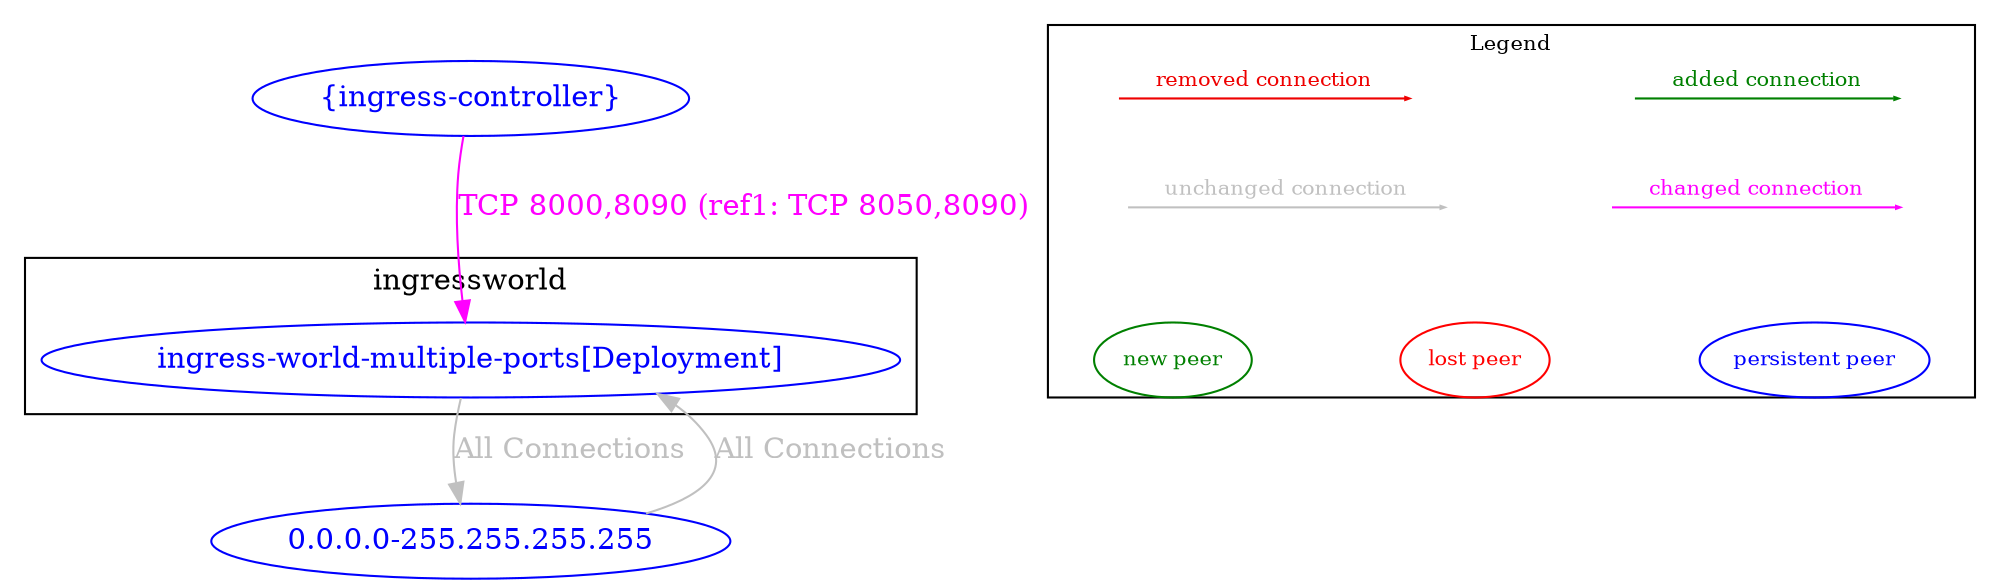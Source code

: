 digraph {
	subgraph "cluster_ingressworld" {
		color="black"
		fontcolor="black"
		"ingressworld/ingress-world-multiple-ports[Deployment]" [label="ingress-world-multiple-ports[Deployment]" color="blue" fontcolor="blue"]
		label="ingressworld"
	}
	"0.0.0.0-255.255.255.255" [label="0.0.0.0-255.255.255.255" color="blue" fontcolor="blue"]
	"{ingress-controller}" [label="{ingress-controller}" color="blue" fontcolor="blue"]
	"0.0.0.0-255.255.255.255" -> "ingressworld/ingress-world-multiple-ports[Deployment]" [label="All Connections" color="grey" fontcolor="grey" weight=0.5]
	"ingressworld/ingress-world-multiple-ports[Deployment]" -> "0.0.0.0-255.255.255.255" [label="All Connections" color="grey" fontcolor="grey" weight=1]
	"{ingress-controller}" -> "ingressworld/ingress-world-multiple-ports[Deployment]" [label="TCP 8000,8090 (ref1: TCP 8050,8090)" color="magenta" fontcolor="magenta" weight=1]
	nodesep=0.5
	subgraph cluster_legend {
		label="Legend"
		fontsize = 10
		margin=0
		a [style=invis height=0 width=0]
		b [style=invis height=0 width=0]
		c [style=invis height=0 width=0]
		d [style=invis height=0 width=0]
		e [style=invis height=0 width=0]
		f [style=invis height=0 width=0]
		g [style=invis height=0 width=0]
		h [style=invis height=0 width=0]
		{rank=source a b c d}
		{rank=same e f g h}
		a -> b [label="added connection", color="#008000" fontcolor="#008000" fontsize = 10 arrowsize=0.2]
		c -> d [label="removed connection", color="red2" fontcolor="red2" fontsize = 10 arrowsize=0.2]
		e -> f [label="changed connection", color="magenta" fontcolor="magenta" fontsize = 10 arrowsize=0.2]
		g -> h [label="unchanged connection", color="grey" fontcolor="grey" fontsize = 10 arrowsize=0.2]
		np [label="new peer" color="#008000" fontcolor="#008000" fontsize = 10]
		lp [label="lost peer" color="red" fontcolor="red" fontsize = 10]
		pp [label="persistent peer" color="blue" fontcolor="blue" fontsize = 10]
		{rank=sink np lp pp}
		np->lp [style=invis]
		lp->pp [style=invis]
	}
}